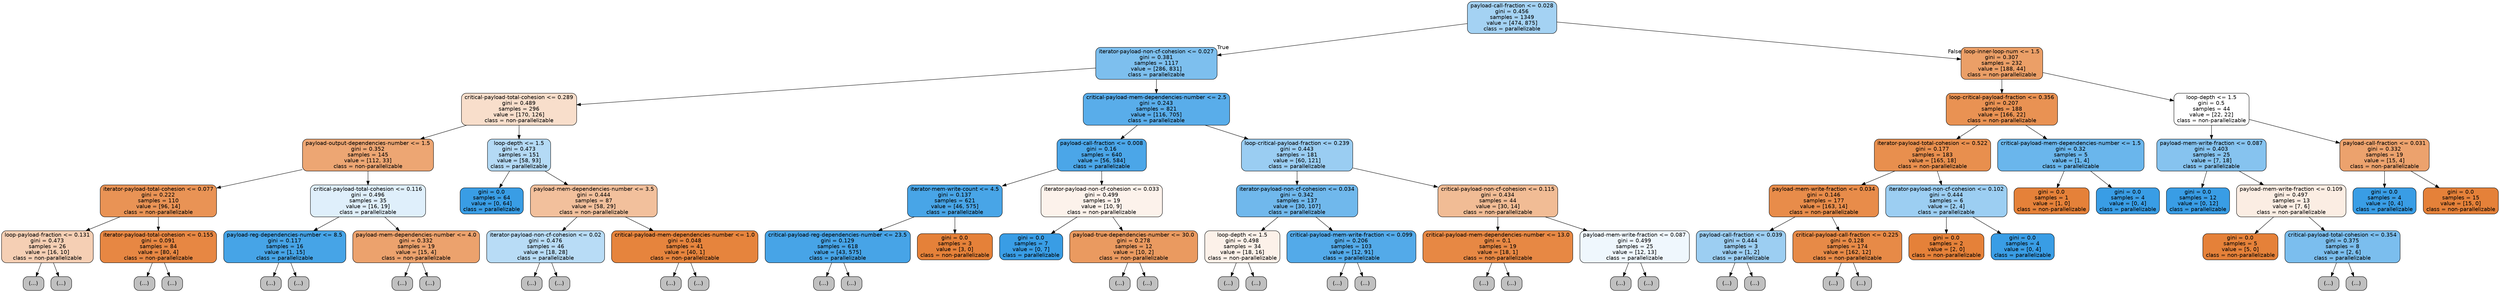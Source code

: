 digraph Tree {
node [shape=box, style="filled, rounded", color="black", fontname=helvetica] ;
edge [fontname=helvetica] ;
0 [label="payload-call-fraction <= 0.028\ngini = 0.456\nsamples = 1349\nvalue = [474, 875]\nclass = parallelizable", fillcolor="#399de575"] ;
1 [label="iterator-payload-non-cf-cohesion <= 0.027\ngini = 0.381\nsamples = 1117\nvalue = [286, 831]\nclass = parallelizable", fillcolor="#399de5a7"] ;
0 -> 1 [labeldistance=2.5, labelangle=45, headlabel="True"] ;
2 [label="critical-payload-total-cohesion <= 0.289\ngini = 0.489\nsamples = 296\nvalue = [170, 126]\nclass = non-parallelizable", fillcolor="#e5813942"] ;
1 -> 2 ;
3 [label="payload-output-dependencies-number <= 1.5\ngini = 0.352\nsamples = 145\nvalue = [112, 33]\nclass = non-parallelizable", fillcolor="#e58139b4"] ;
2 -> 3 ;
4 [label="iterator-payload-total-cohesion <= 0.077\ngini = 0.222\nsamples = 110\nvalue = [96, 14]\nclass = non-parallelizable", fillcolor="#e58139da"] ;
3 -> 4 ;
5 [label="loop-payload-fraction <= 0.131\ngini = 0.473\nsamples = 26\nvalue = [16, 10]\nclass = non-parallelizable", fillcolor="#e5813960"] ;
4 -> 5 ;
6 [label="(...)", fillcolor="#C0C0C0"] ;
5 -> 6 ;
13 [label="(...)", fillcolor="#C0C0C0"] ;
5 -> 13 ;
18 [label="iterator-payload-total-cohesion <= 0.155\ngini = 0.091\nsamples = 84\nvalue = [80, 4]\nclass = non-parallelizable", fillcolor="#e58139f2"] ;
4 -> 18 ;
19 [label="(...)", fillcolor="#C0C0C0"] ;
18 -> 19 ;
24 [label="(...)", fillcolor="#C0C0C0"] ;
18 -> 24 ;
29 [label="critical-payload-total-cohesion <= 0.116\ngini = 0.496\nsamples = 35\nvalue = [16, 19]\nclass = parallelizable", fillcolor="#399de528"] ;
3 -> 29 ;
30 [label="payload-reg-dependencies-number <= 8.5\ngini = 0.117\nsamples = 16\nvalue = [1, 15]\nclass = parallelizable", fillcolor="#399de5ee"] ;
29 -> 30 ;
31 [label="(...)", fillcolor="#C0C0C0"] ;
30 -> 31 ;
32 [label="(...)", fillcolor="#C0C0C0"] ;
30 -> 32 ;
33 [label="payload-mem-dependencies-number <= 4.0\ngini = 0.332\nsamples = 19\nvalue = [15, 4]\nclass = non-parallelizable", fillcolor="#e58139bb"] ;
29 -> 33 ;
34 [label="(...)", fillcolor="#C0C0C0"] ;
33 -> 34 ;
35 [label="(...)", fillcolor="#C0C0C0"] ;
33 -> 35 ;
40 [label="loop-depth <= 1.5\ngini = 0.473\nsamples = 151\nvalue = [58, 93]\nclass = parallelizable", fillcolor="#399de560"] ;
2 -> 40 ;
41 [label="gini = 0.0\nsamples = 64\nvalue = [0, 64]\nclass = parallelizable", fillcolor="#399de5ff"] ;
40 -> 41 ;
42 [label="payload-mem-dependencies-number <= 3.5\ngini = 0.444\nsamples = 87\nvalue = [58, 29]\nclass = non-parallelizable", fillcolor="#e581397f"] ;
40 -> 42 ;
43 [label="iterator-payload-non-cf-cohesion <= 0.02\ngini = 0.476\nsamples = 46\nvalue = [18, 28]\nclass = parallelizable", fillcolor="#399de55b"] ;
42 -> 43 ;
44 [label="(...)", fillcolor="#C0C0C0"] ;
43 -> 44 ;
53 [label="(...)", fillcolor="#C0C0C0"] ;
43 -> 53 ;
62 [label="critical-payload-mem-dependencies-number <= 1.0\ngini = 0.048\nsamples = 41\nvalue = [40, 1]\nclass = non-parallelizable", fillcolor="#e58139f9"] ;
42 -> 62 ;
63 [label="(...)", fillcolor="#C0C0C0"] ;
62 -> 63 ;
66 [label="(...)", fillcolor="#C0C0C0"] ;
62 -> 66 ;
67 [label="critical-payload-mem-dependencies-number <= 2.5\ngini = 0.243\nsamples = 821\nvalue = [116, 705]\nclass = parallelizable", fillcolor="#399de5d5"] ;
1 -> 67 ;
68 [label="payload-call-fraction <= 0.008\ngini = 0.16\nsamples = 640\nvalue = [56, 584]\nclass = parallelizable", fillcolor="#399de5e7"] ;
67 -> 68 ;
69 [label="iterator-mem-write-count <= 4.5\ngini = 0.137\nsamples = 621\nvalue = [46, 575]\nclass = parallelizable", fillcolor="#399de5eb"] ;
68 -> 69 ;
70 [label="critical-payload-reg-dependencies-number <= 23.5\ngini = 0.129\nsamples = 618\nvalue = [43, 575]\nclass = parallelizable", fillcolor="#399de5ec"] ;
69 -> 70 ;
71 [label="(...)", fillcolor="#C0C0C0"] ;
70 -> 71 ;
166 [label="(...)", fillcolor="#C0C0C0"] ;
70 -> 166 ;
167 [label="gini = 0.0\nsamples = 3\nvalue = [3, 0]\nclass = non-parallelizable", fillcolor="#e58139ff"] ;
69 -> 167 ;
168 [label="iterator-payload-non-cf-cohesion <= 0.033\ngini = 0.499\nsamples = 19\nvalue = [10, 9]\nclass = non-parallelizable", fillcolor="#e5813919"] ;
68 -> 168 ;
169 [label="gini = 0.0\nsamples = 7\nvalue = [0, 7]\nclass = parallelizable", fillcolor="#399de5ff"] ;
168 -> 169 ;
170 [label="payload-true-dependencies-number <= 30.0\ngini = 0.278\nsamples = 12\nvalue = [10, 2]\nclass = non-parallelizable", fillcolor="#e58139cc"] ;
168 -> 170 ;
171 [label="(...)", fillcolor="#C0C0C0"] ;
170 -> 171 ;
172 [label="(...)", fillcolor="#C0C0C0"] ;
170 -> 172 ;
175 [label="loop-critical-payload-fraction <= 0.239\ngini = 0.443\nsamples = 181\nvalue = [60, 121]\nclass = parallelizable", fillcolor="#399de581"] ;
67 -> 175 ;
176 [label="iterator-payload-non-cf-cohesion <= 0.034\ngini = 0.342\nsamples = 137\nvalue = [30, 107]\nclass = parallelizable", fillcolor="#399de5b8"] ;
175 -> 176 ;
177 [label="loop-depth <= 1.5\ngini = 0.498\nsamples = 34\nvalue = [18, 16]\nclass = non-parallelizable", fillcolor="#e581391c"] ;
176 -> 177 ;
178 [label="(...)", fillcolor="#C0C0C0"] ;
177 -> 178 ;
181 [label="(...)", fillcolor="#C0C0C0"] ;
177 -> 181 ;
190 [label="critical-payload-mem-write-fraction <= 0.099\ngini = 0.206\nsamples = 103\nvalue = [12, 91]\nclass = parallelizable", fillcolor="#399de5dd"] ;
176 -> 190 ;
191 [label="(...)", fillcolor="#C0C0C0"] ;
190 -> 191 ;
196 [label="(...)", fillcolor="#C0C0C0"] ;
190 -> 196 ;
207 [label="critical-payload-non-cf-cohesion <= 0.115\ngini = 0.434\nsamples = 44\nvalue = [30, 14]\nclass = non-parallelizable", fillcolor="#e5813988"] ;
175 -> 207 ;
208 [label="critical-payload-mem-dependencies-number <= 13.0\ngini = 0.1\nsamples = 19\nvalue = [18, 1]\nclass = non-parallelizable", fillcolor="#e58139f1"] ;
207 -> 208 ;
209 [label="(...)", fillcolor="#C0C0C0"] ;
208 -> 209 ;
210 [label="(...)", fillcolor="#C0C0C0"] ;
208 -> 210 ;
213 [label="payload-mem-write-fraction <= 0.087\ngini = 0.499\nsamples = 25\nvalue = [12, 13]\nclass = parallelizable", fillcolor="#399de514"] ;
207 -> 213 ;
214 [label="(...)", fillcolor="#C0C0C0"] ;
213 -> 214 ;
227 [label="(...)", fillcolor="#C0C0C0"] ;
213 -> 227 ;
228 [label="loop-inner-loop-num <= 1.5\ngini = 0.307\nsamples = 232\nvalue = [188, 44]\nclass = non-parallelizable", fillcolor="#e58139c3"] ;
0 -> 228 [labeldistance=2.5, labelangle=-45, headlabel="False"] ;
229 [label="loop-critical-payload-fraction <= 0.356\ngini = 0.207\nsamples = 188\nvalue = [166, 22]\nclass = non-parallelizable", fillcolor="#e58139dd"] ;
228 -> 229 ;
230 [label="iterator-payload-total-cohesion <= 0.522\ngini = 0.177\nsamples = 183\nvalue = [165, 18]\nclass = non-parallelizable", fillcolor="#e58139e3"] ;
229 -> 230 ;
231 [label="payload-mem-write-fraction <= 0.034\ngini = 0.146\nsamples = 177\nvalue = [163, 14]\nclass = non-parallelizable", fillcolor="#e58139e9"] ;
230 -> 231 ;
232 [label="payload-call-fraction <= 0.039\ngini = 0.444\nsamples = 3\nvalue = [1, 2]\nclass = parallelizable", fillcolor="#399de57f"] ;
231 -> 232 ;
233 [label="(...)", fillcolor="#C0C0C0"] ;
232 -> 233 ;
234 [label="(...)", fillcolor="#C0C0C0"] ;
232 -> 234 ;
235 [label="critical-payload-call-fraction <= 0.225\ngini = 0.128\nsamples = 174\nvalue = [162, 12]\nclass = non-parallelizable", fillcolor="#e58139ec"] ;
231 -> 235 ;
236 [label="(...)", fillcolor="#C0C0C0"] ;
235 -> 236 ;
253 [label="(...)", fillcolor="#C0C0C0"] ;
235 -> 253 ;
254 [label="iterator-payload-non-cf-cohesion <= 0.102\ngini = 0.444\nsamples = 6\nvalue = [2, 4]\nclass = parallelizable", fillcolor="#399de57f"] ;
230 -> 254 ;
255 [label="gini = 0.0\nsamples = 2\nvalue = [2, 0]\nclass = non-parallelizable", fillcolor="#e58139ff"] ;
254 -> 255 ;
256 [label="gini = 0.0\nsamples = 4\nvalue = [0, 4]\nclass = parallelizable", fillcolor="#399de5ff"] ;
254 -> 256 ;
257 [label="critical-payload-mem-dependencies-number <= 1.5\ngini = 0.32\nsamples = 5\nvalue = [1, 4]\nclass = parallelizable", fillcolor="#399de5bf"] ;
229 -> 257 ;
258 [label="gini = 0.0\nsamples = 1\nvalue = [1, 0]\nclass = non-parallelizable", fillcolor="#e58139ff"] ;
257 -> 258 ;
259 [label="gini = 0.0\nsamples = 4\nvalue = [0, 4]\nclass = parallelizable", fillcolor="#399de5ff"] ;
257 -> 259 ;
260 [label="loop-depth <= 1.5\ngini = 0.5\nsamples = 44\nvalue = [22, 22]\nclass = non-parallelizable", fillcolor="#e5813900"] ;
228 -> 260 ;
261 [label="payload-mem-write-fraction <= 0.087\ngini = 0.403\nsamples = 25\nvalue = [7, 18]\nclass = parallelizable", fillcolor="#399de59c"] ;
260 -> 261 ;
262 [label="gini = 0.0\nsamples = 12\nvalue = [0, 12]\nclass = parallelizable", fillcolor="#399de5ff"] ;
261 -> 262 ;
263 [label="payload-mem-write-fraction <= 0.109\ngini = 0.497\nsamples = 13\nvalue = [7, 6]\nclass = non-parallelizable", fillcolor="#e5813924"] ;
261 -> 263 ;
264 [label="gini = 0.0\nsamples = 5\nvalue = [5, 0]\nclass = non-parallelizable", fillcolor="#e58139ff"] ;
263 -> 264 ;
265 [label="critical-payload-total-cohesion <= 0.354\ngini = 0.375\nsamples = 8\nvalue = [2, 6]\nclass = parallelizable", fillcolor="#399de5aa"] ;
263 -> 265 ;
266 [label="(...)", fillcolor="#C0C0C0"] ;
265 -> 266 ;
267 [label="(...)", fillcolor="#C0C0C0"] ;
265 -> 267 ;
270 [label="payload-call-fraction <= 0.031\ngini = 0.332\nsamples = 19\nvalue = [15, 4]\nclass = non-parallelizable", fillcolor="#e58139bb"] ;
260 -> 270 ;
271 [label="gini = 0.0\nsamples = 4\nvalue = [0, 4]\nclass = parallelizable", fillcolor="#399de5ff"] ;
270 -> 271 ;
272 [label="gini = 0.0\nsamples = 15\nvalue = [15, 0]\nclass = non-parallelizable", fillcolor="#e58139ff"] ;
270 -> 272 ;
}